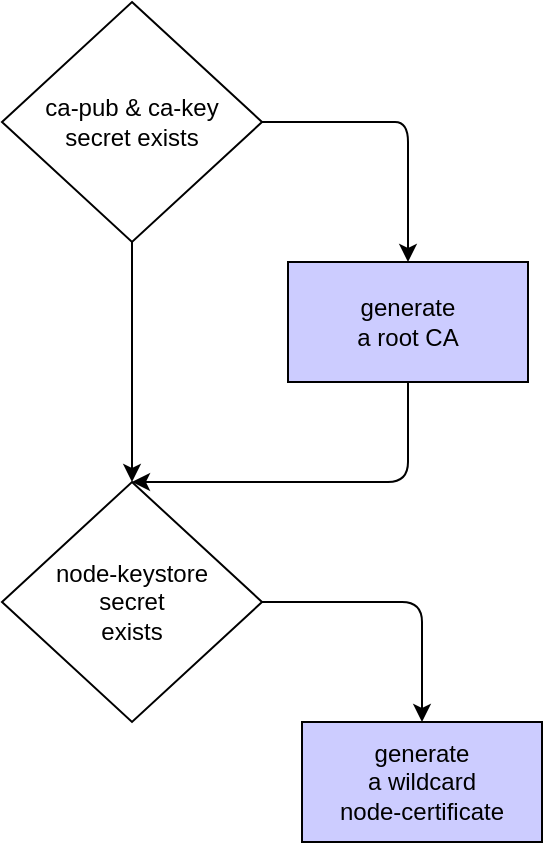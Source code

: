<mxfile version="12.1.0" type="device" pages="1"><diagram id="KvWPEm1g2mEt5qMfVzz4" name="Page-1"><mxGraphModel dx="1106" dy="830" grid="1" gridSize="10" guides="1" tooltips="1" connect="1" arrows="1" fold="1" page="1" pageScale="1" pageWidth="827" pageHeight="1169" math="0" shadow="0"><root><mxCell id="0"/><mxCell id="1" parent="0"/><mxCell id="j0x4h4Mf-H0e5psESi1f-57" value="node-keystore&lt;br&gt;secret&lt;br&gt;exists" style="rhombus;whiteSpace=wrap;html=1;align=center;" vertex="1" parent="1"><mxGeometry x="210" y="320" width="130" height="120" as="geometry"/></mxCell><mxCell id="j0x4h4Mf-H0e5psESi1f-58" value="ca-pub &amp;amp; ca-key &lt;br&gt;secret exists" style="rhombus;whiteSpace=wrap;html=1;align=center;" vertex="1" parent="1"><mxGeometry x="210" y="80" width="130" height="120" as="geometry"/></mxCell><mxCell id="j0x4h4Mf-H0e5psESi1f-59" value="generate&lt;br&gt;a root CA" style="rounded=0;whiteSpace=wrap;html=1;fillColor=#CCCCFF;align=center;" vertex="1" parent="1"><mxGeometry x="353" y="210" width="120" height="60" as="geometry"/></mxCell><mxCell id="j0x4h4Mf-H0e5psESi1f-60" value="generate&lt;br&gt;a wildcard&lt;br&gt;node-certificate" style="rounded=0;whiteSpace=wrap;html=1;fillColor=#CCCCFF;align=center;" vertex="1" parent="1"><mxGeometry x="360" y="440" width="120" height="60" as="geometry"/></mxCell><mxCell id="j0x4h4Mf-H0e5psESi1f-61" value="" style="endArrow=classic;html=1;exitX=1;exitY=0.5;exitDx=0;exitDy=0;entryX=0.5;entryY=0;entryDx=0;entryDy=0;" edge="1" parent="1" source="j0x4h4Mf-H0e5psESi1f-58" target="j0x4h4Mf-H0e5psESi1f-59"><mxGeometry width="50" height="50" relative="1" as="geometry"><mxPoint x="520" y="160" as="sourcePoint"/><mxPoint x="570" y="110" as="targetPoint"/><Array as="points"><mxPoint x="390" y="140"/><mxPoint x="413" y="140"/></Array></mxGeometry></mxCell><mxCell id="j0x4h4Mf-H0e5psESi1f-62" value="" style="endArrow=classic;html=1;exitX=0.5;exitY=1;exitDx=0;exitDy=0;entryX=0.5;entryY=0;entryDx=0;entryDy=0;" edge="1" parent="1" source="j0x4h4Mf-H0e5psESi1f-58" target="j0x4h4Mf-H0e5psESi1f-57"><mxGeometry width="50" height="50" relative="1" as="geometry"><mxPoint x="260" y="270" as="sourcePoint"/><mxPoint x="310" y="220" as="targetPoint"/></mxGeometry></mxCell><mxCell id="j0x4h4Mf-H0e5psESi1f-63" value="" style="endArrow=classic;html=1;exitX=0.5;exitY=1;exitDx=0;exitDy=0;entryX=0.5;entryY=0;entryDx=0;entryDy=0;" edge="1" parent="1" source="j0x4h4Mf-H0e5psESi1f-59" target="j0x4h4Mf-H0e5psESi1f-57"><mxGeometry width="50" height="50" relative="1" as="geometry"><mxPoint x="350" y="150" as="sourcePoint"/><mxPoint x="510" y="230" as="targetPoint"/><Array as="points"><mxPoint x="413" y="320"/></Array></mxGeometry></mxCell><mxCell id="j0x4h4Mf-H0e5psESi1f-65" value="" style="endArrow=classic;html=1;exitX=1;exitY=0.5;exitDx=0;exitDy=0;entryX=0.5;entryY=0;entryDx=0;entryDy=0;" edge="1" parent="1" source="j0x4h4Mf-H0e5psESi1f-57" target="j0x4h4Mf-H0e5psESi1f-60"><mxGeometry width="50" height="50" relative="1" as="geometry"><mxPoint x="420" y="400" as="sourcePoint"/><mxPoint x="470" y="350" as="targetPoint"/><Array as="points"><mxPoint x="420" y="380"/></Array></mxGeometry></mxCell></root></mxGraphModel></diagram></mxfile>